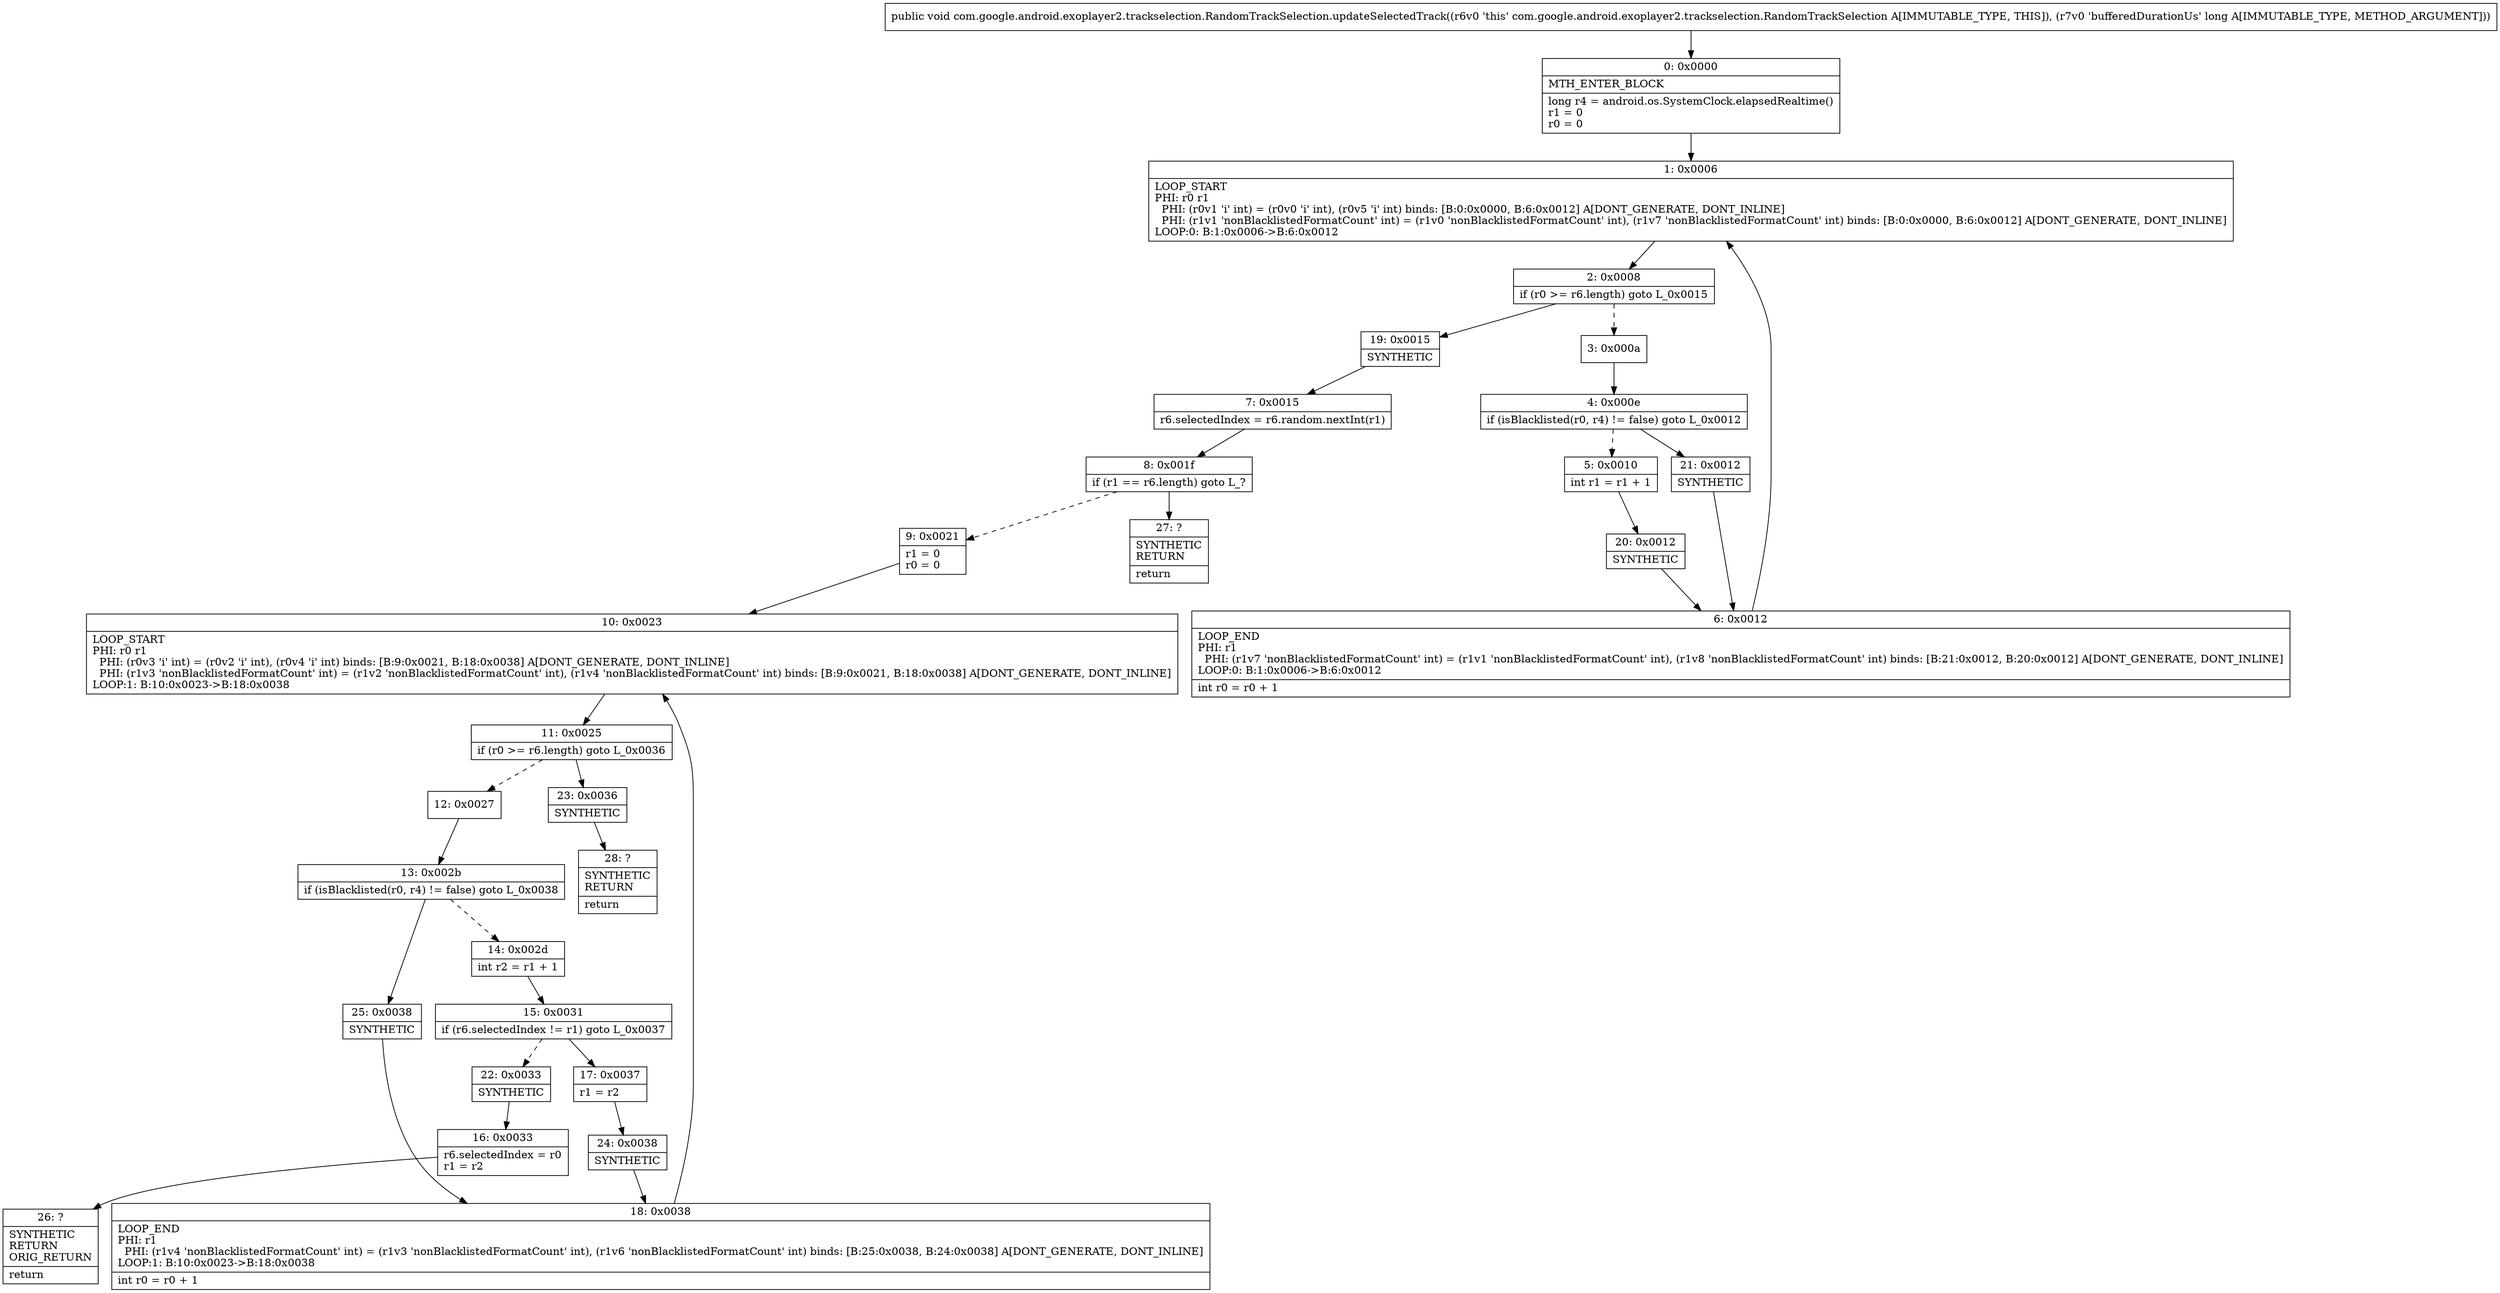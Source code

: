 digraph "CFG forcom.google.android.exoplayer2.trackselection.RandomTrackSelection.updateSelectedTrack(J)V" {
Node_0 [shape=record,label="{0\:\ 0x0000|MTH_ENTER_BLOCK\l|long r4 = android.os.SystemClock.elapsedRealtime()\lr1 = 0\lr0 = 0\l}"];
Node_1 [shape=record,label="{1\:\ 0x0006|LOOP_START\lPHI: r0 r1 \l  PHI: (r0v1 'i' int) = (r0v0 'i' int), (r0v5 'i' int) binds: [B:0:0x0000, B:6:0x0012] A[DONT_GENERATE, DONT_INLINE]\l  PHI: (r1v1 'nonBlacklistedFormatCount' int) = (r1v0 'nonBlacklistedFormatCount' int), (r1v7 'nonBlacklistedFormatCount' int) binds: [B:0:0x0000, B:6:0x0012] A[DONT_GENERATE, DONT_INLINE]\lLOOP:0: B:1:0x0006\-\>B:6:0x0012\l}"];
Node_2 [shape=record,label="{2\:\ 0x0008|if (r0 \>= r6.length) goto L_0x0015\l}"];
Node_3 [shape=record,label="{3\:\ 0x000a}"];
Node_4 [shape=record,label="{4\:\ 0x000e|if (isBlacklisted(r0, r4) != false) goto L_0x0012\l}"];
Node_5 [shape=record,label="{5\:\ 0x0010|int r1 = r1 + 1\l}"];
Node_6 [shape=record,label="{6\:\ 0x0012|LOOP_END\lPHI: r1 \l  PHI: (r1v7 'nonBlacklistedFormatCount' int) = (r1v1 'nonBlacklistedFormatCount' int), (r1v8 'nonBlacklistedFormatCount' int) binds: [B:21:0x0012, B:20:0x0012] A[DONT_GENERATE, DONT_INLINE]\lLOOP:0: B:1:0x0006\-\>B:6:0x0012\l|int r0 = r0 + 1\l}"];
Node_7 [shape=record,label="{7\:\ 0x0015|r6.selectedIndex = r6.random.nextInt(r1)\l}"];
Node_8 [shape=record,label="{8\:\ 0x001f|if (r1 == r6.length) goto L_?\l}"];
Node_9 [shape=record,label="{9\:\ 0x0021|r1 = 0\lr0 = 0\l}"];
Node_10 [shape=record,label="{10\:\ 0x0023|LOOP_START\lPHI: r0 r1 \l  PHI: (r0v3 'i' int) = (r0v2 'i' int), (r0v4 'i' int) binds: [B:9:0x0021, B:18:0x0038] A[DONT_GENERATE, DONT_INLINE]\l  PHI: (r1v3 'nonBlacklistedFormatCount' int) = (r1v2 'nonBlacklistedFormatCount' int), (r1v4 'nonBlacklistedFormatCount' int) binds: [B:9:0x0021, B:18:0x0038] A[DONT_GENERATE, DONT_INLINE]\lLOOP:1: B:10:0x0023\-\>B:18:0x0038\l}"];
Node_11 [shape=record,label="{11\:\ 0x0025|if (r0 \>= r6.length) goto L_0x0036\l}"];
Node_12 [shape=record,label="{12\:\ 0x0027}"];
Node_13 [shape=record,label="{13\:\ 0x002b|if (isBlacklisted(r0, r4) != false) goto L_0x0038\l}"];
Node_14 [shape=record,label="{14\:\ 0x002d|int r2 = r1 + 1\l}"];
Node_15 [shape=record,label="{15\:\ 0x0031|if (r6.selectedIndex != r1) goto L_0x0037\l}"];
Node_16 [shape=record,label="{16\:\ 0x0033|r6.selectedIndex = r0\lr1 = r2\l}"];
Node_17 [shape=record,label="{17\:\ 0x0037|r1 = r2\l}"];
Node_18 [shape=record,label="{18\:\ 0x0038|LOOP_END\lPHI: r1 \l  PHI: (r1v4 'nonBlacklistedFormatCount' int) = (r1v3 'nonBlacklistedFormatCount' int), (r1v6 'nonBlacklistedFormatCount' int) binds: [B:25:0x0038, B:24:0x0038] A[DONT_GENERATE, DONT_INLINE]\lLOOP:1: B:10:0x0023\-\>B:18:0x0038\l|int r0 = r0 + 1\l}"];
Node_19 [shape=record,label="{19\:\ 0x0015|SYNTHETIC\l}"];
Node_20 [shape=record,label="{20\:\ 0x0012|SYNTHETIC\l}"];
Node_21 [shape=record,label="{21\:\ 0x0012|SYNTHETIC\l}"];
Node_22 [shape=record,label="{22\:\ 0x0033|SYNTHETIC\l}"];
Node_23 [shape=record,label="{23\:\ 0x0036|SYNTHETIC\l}"];
Node_24 [shape=record,label="{24\:\ 0x0038|SYNTHETIC\l}"];
Node_25 [shape=record,label="{25\:\ 0x0038|SYNTHETIC\l}"];
Node_26 [shape=record,label="{26\:\ ?|SYNTHETIC\lRETURN\lORIG_RETURN\l|return\l}"];
Node_27 [shape=record,label="{27\:\ ?|SYNTHETIC\lRETURN\l|return\l}"];
Node_28 [shape=record,label="{28\:\ ?|SYNTHETIC\lRETURN\l|return\l}"];
MethodNode[shape=record,label="{public void com.google.android.exoplayer2.trackselection.RandomTrackSelection.updateSelectedTrack((r6v0 'this' com.google.android.exoplayer2.trackselection.RandomTrackSelection A[IMMUTABLE_TYPE, THIS]), (r7v0 'bufferedDurationUs' long A[IMMUTABLE_TYPE, METHOD_ARGUMENT])) }"];
MethodNode -> Node_0;
Node_0 -> Node_1;
Node_1 -> Node_2;
Node_2 -> Node_3[style=dashed];
Node_2 -> Node_19;
Node_3 -> Node_4;
Node_4 -> Node_5[style=dashed];
Node_4 -> Node_21;
Node_5 -> Node_20;
Node_6 -> Node_1;
Node_7 -> Node_8;
Node_8 -> Node_9[style=dashed];
Node_8 -> Node_27;
Node_9 -> Node_10;
Node_10 -> Node_11;
Node_11 -> Node_12[style=dashed];
Node_11 -> Node_23;
Node_12 -> Node_13;
Node_13 -> Node_14[style=dashed];
Node_13 -> Node_25;
Node_14 -> Node_15;
Node_15 -> Node_17;
Node_15 -> Node_22[style=dashed];
Node_16 -> Node_26;
Node_17 -> Node_24;
Node_18 -> Node_10;
Node_19 -> Node_7;
Node_20 -> Node_6;
Node_21 -> Node_6;
Node_22 -> Node_16;
Node_23 -> Node_28;
Node_24 -> Node_18;
Node_25 -> Node_18;
}

